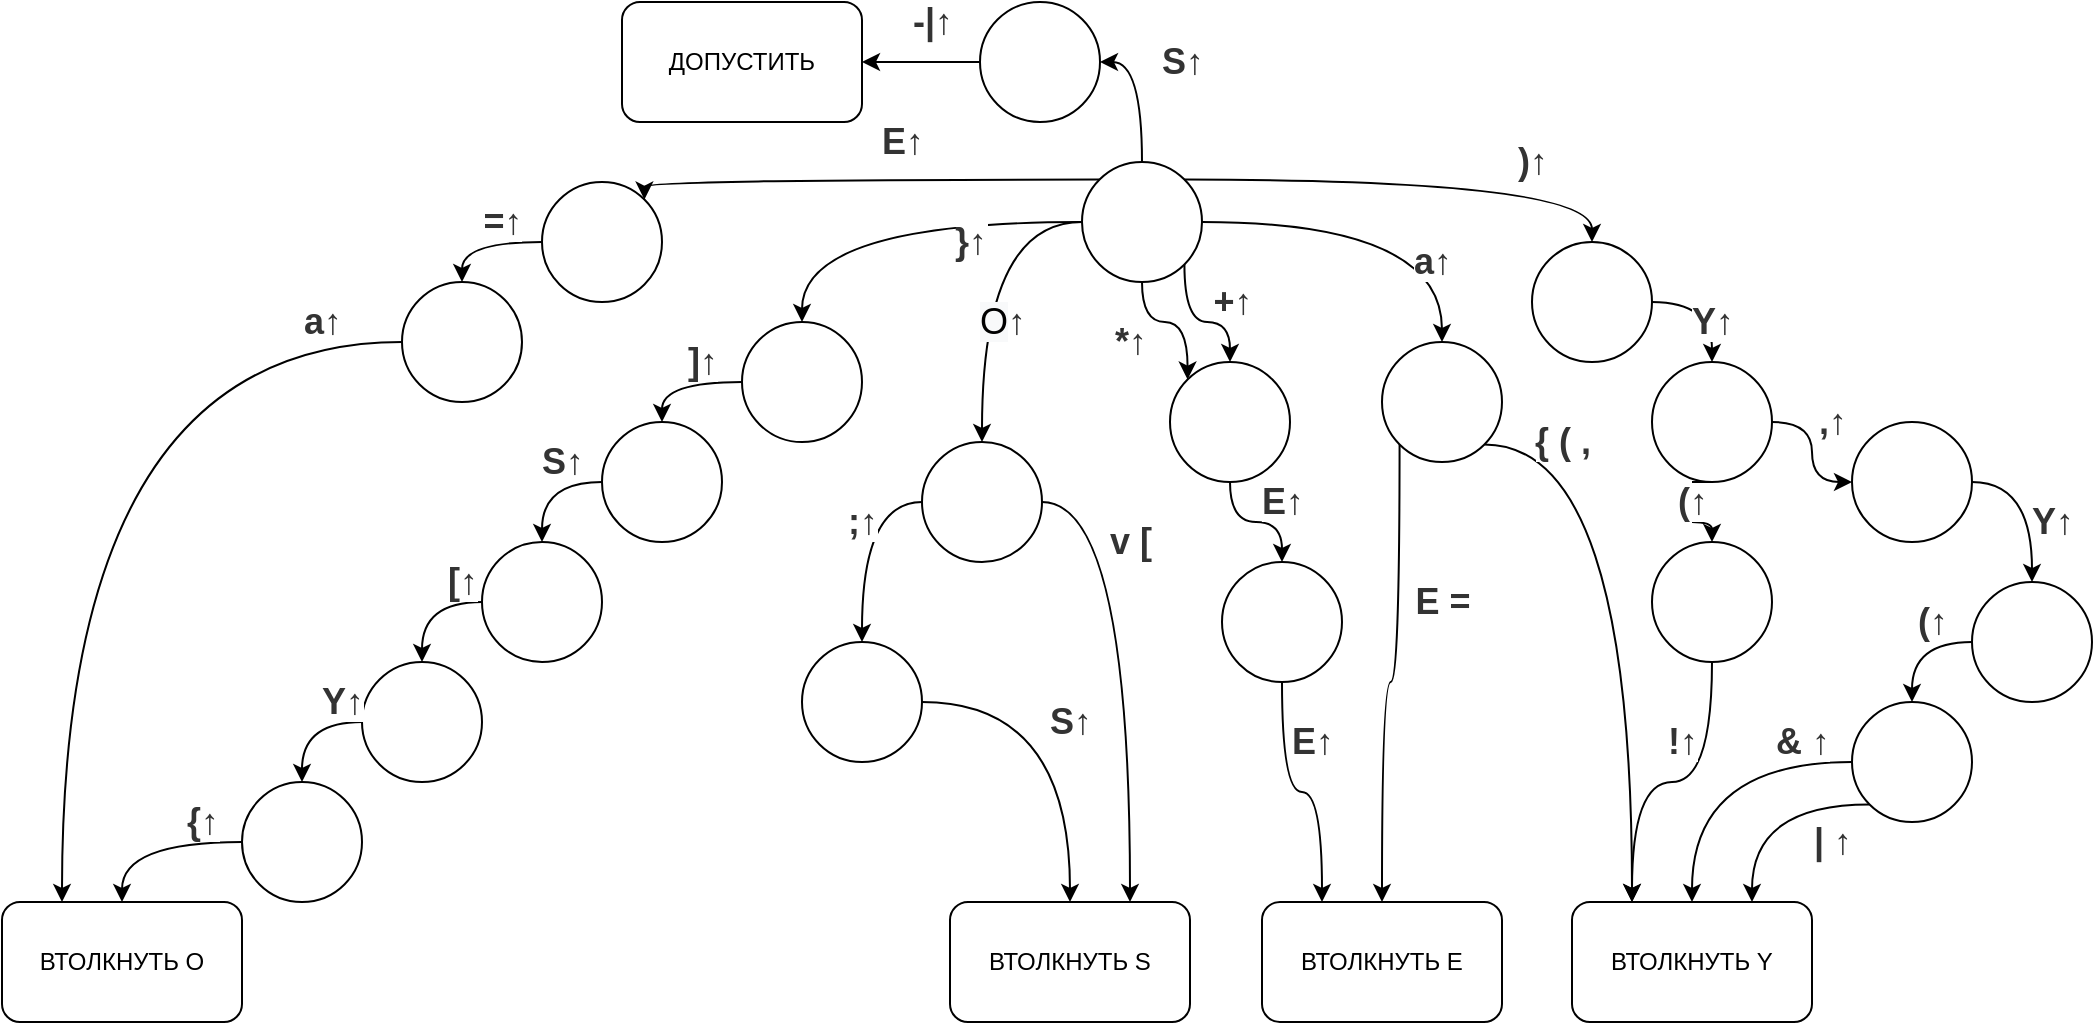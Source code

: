<mxfile version="14.6.6" type="google"><diagram id="JarlGaUZ2LT0lKFGTO26" name="Page-1"><mxGraphModel dx="2249" dy="765" grid="1" gridSize="10" guides="1" tooltips="1" connect="1" arrows="1" fold="1" page="1" pageScale="1" pageWidth="827" pageHeight="1169" math="0" shadow="0"><root><mxCell id="0"/><mxCell id="1" parent="0"/><mxCell id="UvWEBjkboPnPcum2OeB7-4" style="rounded=0;orthogonalLoop=1;jettySize=auto;html=1;exitX=0;exitY=0.5;exitDx=0;exitDy=0;entryX=0.5;entryY=0;entryDx=0;entryDy=0;edgeStyle=orthogonalEdgeStyle;curved=1;" parent="1" source="UvWEBjkboPnPcum2OeB7-1" target="UvWEBjkboPnPcum2OeB7-3" edge="1"><mxGeometry relative="1" as="geometry"><mxPoint x="480" y="200" as="sourcePoint"/></mxGeometry></mxCell><mxCell id="8LQe_bPU5-U6GBDOhduG-15" style="edgeStyle=orthogonalEdgeStyle;curved=1;rounded=0;orthogonalLoop=1;jettySize=auto;html=1;exitX=0;exitY=0.5;exitDx=0;exitDy=0;entryX=0.5;entryY=0;entryDx=0;entryDy=0;" edge="1" parent="1" source="UvWEBjkboPnPcum2OeB7-1" target="8LQe_bPU5-U6GBDOhduG-9"><mxGeometry relative="1" as="geometry"><mxPoint x="488.787" y="178.787" as="sourcePoint"/></mxGeometry></mxCell><mxCell id="8LQe_bPU5-U6GBDOhduG-32" style="edgeStyle=orthogonalEdgeStyle;curved=1;rounded=0;orthogonalLoop=1;jettySize=auto;html=1;exitX=0;exitY=0;exitDx=0;exitDy=0;entryX=1;entryY=0;entryDx=0;entryDy=0;" edge="1" parent="1" source="UvWEBjkboPnPcum2OeB7-1" target="8LQe_bPU5-U6GBDOhduG-30"><mxGeometry relative="1" as="geometry"><Array as="points"><mxPoint x="261" y="129"/></Array></mxGeometry></mxCell><mxCell id="8LQe_bPU5-U6GBDOhduG-42" style="edgeStyle=orthogonalEdgeStyle;curved=1;rounded=0;orthogonalLoop=1;jettySize=auto;html=1;exitX=1;exitY=0;exitDx=0;exitDy=0;entryX=0.5;entryY=0;entryDx=0;entryDy=0;" edge="1" parent="1" source="UvWEBjkboPnPcum2OeB7-1" target="8LQe_bPU5-U6GBDOhduG-39"><mxGeometry relative="1" as="geometry"/></mxCell><mxCell id="8LQe_bPU5-U6GBDOhduG-71" style="edgeStyle=orthogonalEdgeStyle;curved=1;rounded=0;orthogonalLoop=1;jettySize=auto;html=1;exitX=1;exitY=0.5;exitDx=0;exitDy=0;entryX=0.5;entryY=0;entryDx=0;entryDy=0;" edge="1" parent="1" source="UvWEBjkboPnPcum2OeB7-1" target="8LQe_bPU5-U6GBDOhduG-70"><mxGeometry relative="1" as="geometry"/></mxCell><mxCell id="8LQe_bPU5-U6GBDOhduG-80" style="edgeStyle=orthogonalEdgeStyle;curved=1;rounded=0;orthogonalLoop=1;jettySize=auto;html=1;exitX=0.5;exitY=1;exitDx=0;exitDy=0;entryX=0;entryY=0;entryDx=0;entryDy=0;" edge="1" parent="1" source="UvWEBjkboPnPcum2OeB7-1" target="8LQe_bPU5-U6GBDOhduG-79"><mxGeometry relative="1" as="geometry"/></mxCell><mxCell id="8LQe_bPU5-U6GBDOhduG-81" style="edgeStyle=orthogonalEdgeStyle;curved=1;rounded=0;orthogonalLoop=1;jettySize=auto;html=1;exitX=1;exitY=1;exitDx=0;exitDy=0;entryX=0.5;entryY=0;entryDx=0;entryDy=0;" edge="1" parent="1" source="UvWEBjkboPnPcum2OeB7-1" target="8LQe_bPU5-U6GBDOhduG-79"><mxGeometry relative="1" as="geometry"/></mxCell><mxCell id="8LQe_bPU5-U6GBDOhduG-93" style="edgeStyle=orthogonalEdgeStyle;curved=1;rounded=0;orthogonalLoop=1;jettySize=auto;html=1;exitX=0.5;exitY=0;exitDx=0;exitDy=0;entryX=1;entryY=0.5;entryDx=0;entryDy=0;" edge="1" parent="1" source="UvWEBjkboPnPcum2OeB7-1" target="8LQe_bPU5-U6GBDOhduG-91"><mxGeometry relative="1" as="geometry"/></mxCell><mxCell id="UvWEBjkboPnPcum2OeB7-1" value="" style="ellipse;whiteSpace=wrap;html=1;aspect=fixed;" parent="1" vertex="1"><mxGeometry x="480" y="120" width="60" height="60" as="geometry"/></mxCell><mxCell id="8LQe_bPU5-U6GBDOhduG-2" style="edgeStyle=orthogonalEdgeStyle;rounded=0;orthogonalLoop=1;jettySize=auto;html=1;exitX=0;exitY=0.5;exitDx=0;exitDy=0;entryX=0.5;entryY=0;entryDx=0;entryDy=0;curved=1;" edge="1" parent="1" source="UvWEBjkboPnPcum2OeB7-3" target="8LQe_bPU5-U6GBDOhduG-1"><mxGeometry relative="1" as="geometry"/></mxCell><mxCell id="8LQe_bPU5-U6GBDOhduG-7" style="edgeStyle=orthogonalEdgeStyle;curved=1;rounded=0;orthogonalLoop=1;jettySize=auto;html=1;exitX=1;exitY=0.5;exitDx=0;exitDy=0;entryX=0.75;entryY=0;entryDx=0;entryDy=0;" edge="1" parent="1" source="UvWEBjkboPnPcum2OeB7-3" target="8LQe_bPU5-U6GBDOhduG-4"><mxGeometry relative="1" as="geometry"/></mxCell><mxCell id="UvWEBjkboPnPcum2OeB7-3" value="" style="ellipse;whiteSpace=wrap;html=1;aspect=fixed;" parent="1" vertex="1"><mxGeometry x="400" y="260" width="60" height="60" as="geometry"/></mxCell><mxCell id="UvWEBjkboPnPcum2OeB7-6" value="&lt;div style=&quot;text-align: center&quot;&gt;&lt;font style=&quot;font-size: 18px&quot;&gt;&lt;span style=&quot;background-color: rgb(248 , 249 , 250)&quot;&gt;&lt;font&gt;O&lt;/font&gt;&lt;/span&gt;&lt;span style=&quot;background-color: rgb(255 , 255 , 255) ; color: rgb(51 , 51 , 51) ; font-family: &amp;#34;arial&amp;#34; , &amp;#34;helvetica&amp;#34; , sans-serif ; font-weight: 700&quot;&gt;↑&lt;/span&gt;&lt;/font&gt;&lt;/div&gt;" style="text;html=1;align=center;verticalAlign=middle;resizable=0;points=[];autosize=1;strokeColor=none;" parent="1" vertex="1"><mxGeometry x="420" y="190" width="40" height="20" as="geometry"/></mxCell><mxCell id="8LQe_bPU5-U6GBDOhduG-5" style="edgeStyle=orthogonalEdgeStyle;curved=1;rounded=0;orthogonalLoop=1;jettySize=auto;html=1;exitX=1;exitY=0.5;exitDx=0;exitDy=0;entryX=0.5;entryY=0;entryDx=0;entryDy=0;" edge="1" parent="1" source="8LQe_bPU5-U6GBDOhduG-1" target="8LQe_bPU5-U6GBDOhduG-4"><mxGeometry relative="1" as="geometry"/></mxCell><mxCell id="8LQe_bPU5-U6GBDOhduG-1" value="" style="ellipse;whiteSpace=wrap;html=1;aspect=fixed;" vertex="1" parent="1"><mxGeometry x="340" y="360" width="60" height="60" as="geometry"/></mxCell><mxCell id="8LQe_bPU5-U6GBDOhduG-3" value="&lt;div style=&quot;text-align: center&quot;&gt;&lt;font style=&quot;font-size: 18px&quot;&gt;&lt;span style=&quot;background-color: rgb(255 , 255 , 255) ; color: rgb(51 , 51 , 51) ; font-family: &amp;#34;arial&amp;#34; , &amp;#34;helvetica&amp;#34; , sans-serif ; font-weight: 700&quot;&gt;;&lt;/span&gt;&lt;/font&gt;&lt;span style=&quot;background-color: rgb(255 , 255 , 255) ; color: rgb(51 , 51 , 51) ; font-family: &amp;#34;arial&amp;#34; , &amp;#34;helvetica&amp;#34; , sans-serif ; font-weight: 700 ; font-size: 18px&quot;&gt;↑&lt;/span&gt;&lt;/div&gt;" style="text;html=1;align=center;verticalAlign=middle;resizable=0;points=[];autosize=1;strokeColor=none;" vertex="1" parent="1"><mxGeometry x="355" y="290" width="30" height="20" as="geometry"/></mxCell><mxCell id="8LQe_bPU5-U6GBDOhduG-4" value="ВТОЛКНУТЬ S" style="rounded=1;whiteSpace=wrap;html=1;" vertex="1" parent="1"><mxGeometry x="414" y="490" width="120" height="60" as="geometry"/></mxCell><mxCell id="8LQe_bPU5-U6GBDOhduG-6" value="&lt;div style=&quot;text-align: center&quot;&gt;&lt;font style=&quot;font-size: 18px&quot;&gt;&lt;span style=&quot;background-color: rgb(255 , 255 , 255) ; color: rgb(51 , 51 , 51) ; font-family: &amp;#34;arial&amp;#34; , &amp;#34;helvetica&amp;#34; , sans-serif ; font-weight: 700&quot;&gt;S&lt;/span&gt;&lt;/font&gt;&lt;span style=&quot;background-color: rgb(255 , 255 , 255) ; color: rgb(51 , 51 , 51) ; font-family: &amp;#34;arial&amp;#34; , &amp;#34;helvetica&amp;#34; , sans-serif ; font-weight: 700 ; font-size: 18px&quot;&gt;↑&lt;/span&gt;&lt;/div&gt;" style="text;html=1;align=center;verticalAlign=middle;resizable=0;points=[];autosize=1;strokeColor=none;" vertex="1" parent="1"><mxGeometry x="454" y="390" width="40" height="20" as="geometry"/></mxCell><mxCell id="8LQe_bPU5-U6GBDOhduG-8" value="&lt;div style=&quot;text-align: center&quot;&gt;&lt;font style=&quot;font-size: 18px&quot;&gt;&lt;span style=&quot;background-color: rgb(255 , 255 , 255) ; color: rgb(51 , 51 , 51) ; font-family: &amp;#34;arial&amp;#34; , &amp;#34;helvetica&amp;#34; , sans-serif ; font-weight: 700&quot;&gt;v [&lt;/span&gt;&lt;/font&gt;&lt;/div&gt;" style="text;html=1;align=center;verticalAlign=middle;resizable=0;points=[];autosize=1;strokeColor=none;" vertex="1" parent="1"><mxGeometry x="484" y="300" width="40" height="20" as="geometry"/></mxCell><mxCell id="8LQe_bPU5-U6GBDOhduG-18" style="edgeStyle=orthogonalEdgeStyle;curved=1;rounded=0;orthogonalLoop=1;jettySize=auto;html=1;exitX=0;exitY=0.5;exitDx=0;exitDy=0;entryX=0.5;entryY=0;entryDx=0;entryDy=0;" edge="1" parent="1" source="8LQe_bPU5-U6GBDOhduG-9" target="8LQe_bPU5-U6GBDOhduG-10"><mxGeometry relative="1" as="geometry"/></mxCell><mxCell id="8LQe_bPU5-U6GBDOhduG-9" value="" style="ellipse;whiteSpace=wrap;html=1;aspect=fixed;" vertex="1" parent="1"><mxGeometry x="310" y="200" width="60" height="60" as="geometry"/></mxCell><mxCell id="8LQe_bPU5-U6GBDOhduG-19" style="edgeStyle=orthogonalEdgeStyle;curved=1;rounded=0;orthogonalLoop=1;jettySize=auto;html=1;exitX=0;exitY=0.5;exitDx=0;exitDy=0;" edge="1" parent="1" source="8LQe_bPU5-U6GBDOhduG-10" target="8LQe_bPU5-U6GBDOhduG-11"><mxGeometry relative="1" as="geometry"/></mxCell><mxCell id="8LQe_bPU5-U6GBDOhduG-10" value="" style="ellipse;whiteSpace=wrap;html=1;aspect=fixed;" vertex="1" parent="1"><mxGeometry x="240" y="250" width="60" height="60" as="geometry"/></mxCell><mxCell id="8LQe_bPU5-U6GBDOhduG-20" style="edgeStyle=orthogonalEdgeStyle;curved=1;rounded=0;orthogonalLoop=1;jettySize=auto;html=1;exitX=0;exitY=0.5;exitDx=0;exitDy=0;entryX=0.5;entryY=0;entryDx=0;entryDy=0;" edge="1" parent="1" source="8LQe_bPU5-U6GBDOhduG-11" target="8LQe_bPU5-U6GBDOhduG-12"><mxGeometry relative="1" as="geometry"/></mxCell><mxCell id="8LQe_bPU5-U6GBDOhduG-11" value="" style="ellipse;whiteSpace=wrap;html=1;aspect=fixed;" vertex="1" parent="1"><mxGeometry x="180" y="310" width="60" height="60" as="geometry"/></mxCell><mxCell id="8LQe_bPU5-U6GBDOhduG-21" style="edgeStyle=orthogonalEdgeStyle;curved=1;rounded=0;orthogonalLoop=1;jettySize=auto;html=1;exitX=0;exitY=0.5;exitDx=0;exitDy=0;entryX=0.5;entryY=0;entryDx=0;entryDy=0;" edge="1" parent="1" source="8LQe_bPU5-U6GBDOhduG-12" target="8LQe_bPU5-U6GBDOhduG-13"><mxGeometry relative="1" as="geometry"/></mxCell><mxCell id="8LQe_bPU5-U6GBDOhduG-12" value="" style="ellipse;whiteSpace=wrap;html=1;aspect=fixed;" vertex="1" parent="1"><mxGeometry x="120" y="370" width="60" height="60" as="geometry"/></mxCell><mxCell id="8LQe_bPU5-U6GBDOhduG-26" style="edgeStyle=orthogonalEdgeStyle;curved=1;rounded=0;orthogonalLoop=1;jettySize=auto;html=1;exitX=0;exitY=0.5;exitDx=0;exitDy=0;entryX=0.5;entryY=0;entryDx=0;entryDy=0;" edge="1" parent="1" source="8LQe_bPU5-U6GBDOhduG-13" target="8LQe_bPU5-U6GBDOhduG-25"><mxGeometry relative="1" as="geometry"/></mxCell><mxCell id="8LQe_bPU5-U6GBDOhduG-13" value="" style="ellipse;whiteSpace=wrap;html=1;aspect=fixed;" vertex="1" parent="1"><mxGeometry x="60" y="430" width="60" height="60" as="geometry"/></mxCell><mxCell id="8LQe_bPU5-U6GBDOhduG-16" value="&lt;div style=&quot;text-align: center&quot;&gt;&lt;font style=&quot;font-size: 18px&quot;&gt;&lt;span style=&quot;background-color: rgb(255 , 255 , 255) ; color: rgb(51 , 51 , 51) ; font-family: &amp;#34;arial&amp;#34; , &amp;#34;helvetica&amp;#34; , sans-serif ; font-weight: 700&quot;&gt;}↑&lt;/span&gt;&lt;/font&gt;&lt;/div&gt;" style="text;html=1;align=center;verticalAlign=middle;resizable=0;points=[];autosize=1;strokeColor=none;" vertex="1" parent="1"><mxGeometry x="409" y="150" width="30" height="20" as="geometry"/></mxCell><mxCell id="8LQe_bPU5-U6GBDOhduG-17" value="&lt;div style=&quot;text-align: center&quot;&gt;&lt;font style=&quot;font-size: 18px&quot;&gt;&lt;span style=&quot;background-color: rgb(255 , 255 , 255) ; color: rgb(51 , 51 , 51) ; font-family: &amp;#34;arial&amp;#34; , &amp;#34;helvetica&amp;#34; , sans-serif ; font-weight: 700&quot;&gt;]↑&lt;/span&gt;&lt;/font&gt;&lt;/div&gt;" style="text;html=1;align=center;verticalAlign=middle;resizable=0;points=[];autosize=1;strokeColor=none;" vertex="1" parent="1"><mxGeometry x="275" y="210" width="30" height="20" as="geometry"/></mxCell><mxCell id="8LQe_bPU5-U6GBDOhduG-22" value="&lt;div style=&quot;text-align: center&quot;&gt;&lt;font style=&quot;font-size: 18px&quot;&gt;&lt;span style=&quot;background-color: rgb(255 , 255 , 255) ; color: rgb(51 , 51 , 51) ; font-family: &amp;#34;arial&amp;#34; , &amp;#34;helvetica&amp;#34; , sans-serif ; font-weight: 700&quot;&gt;S↑&lt;/span&gt;&lt;/font&gt;&lt;/div&gt;" style="text;html=1;align=center;verticalAlign=middle;resizable=0;points=[];autosize=1;strokeColor=none;" vertex="1" parent="1"><mxGeometry x="200" y="260" width="40" height="20" as="geometry"/></mxCell><mxCell id="8LQe_bPU5-U6GBDOhduG-23" value="&lt;div style=&quot;text-align: center&quot;&gt;&lt;font style=&quot;font-size: 18px&quot;&gt;&lt;span style=&quot;background-color: rgb(255 , 255 , 255) ; color: rgb(51 , 51 , 51) ; font-family: &amp;#34;arial&amp;#34; , &amp;#34;helvetica&amp;#34; , sans-serif ; font-weight: 700&quot;&gt;[↑&lt;/span&gt;&lt;/font&gt;&lt;/div&gt;" style="text;html=1;align=center;verticalAlign=middle;resizable=0;points=[];autosize=1;strokeColor=none;" vertex="1" parent="1"><mxGeometry x="155" y="320" width="30" height="20" as="geometry"/></mxCell><mxCell id="8LQe_bPU5-U6GBDOhduG-24" value="&lt;div style=&quot;text-align: center&quot;&gt;&lt;font style=&quot;font-size: 18px&quot;&gt;&lt;span style=&quot;background-color: rgb(255 , 255 , 255) ; color: rgb(51 , 51 , 51) ; font-family: &amp;#34;arial&amp;#34; , &amp;#34;helvetica&amp;#34; , sans-serif ; font-weight: 700&quot;&gt;Y↑&lt;/span&gt;&lt;/font&gt;&lt;/div&gt;" style="text;html=1;align=center;verticalAlign=middle;resizable=0;points=[];autosize=1;strokeColor=none;" vertex="1" parent="1"><mxGeometry x="90" y="380" width="40" height="20" as="geometry"/></mxCell><mxCell id="8LQe_bPU5-U6GBDOhduG-25" value="ВТОЛКНУТЬ O" style="rounded=1;whiteSpace=wrap;html=1;" vertex="1" parent="1"><mxGeometry x="-60" y="490" width="120" height="60" as="geometry"/></mxCell><mxCell id="8LQe_bPU5-U6GBDOhduG-29" value="&lt;div style=&quot;text-align: center&quot;&gt;&lt;font style=&quot;font-size: 18px&quot;&gt;&lt;span style=&quot;background-color: rgb(255 , 255 , 255) ; color: rgb(51 , 51 , 51) ; font-family: &amp;#34;arial&amp;#34; , &amp;#34;helvetica&amp;#34; , sans-serif ; font-weight: 700&quot;&gt;{↑&lt;/span&gt;&lt;/font&gt;&lt;/div&gt;" style="text;html=1;align=center;verticalAlign=middle;resizable=0;points=[];autosize=1;strokeColor=none;" vertex="1" parent="1"><mxGeometry x="25" y="440" width="30" height="20" as="geometry"/></mxCell><mxCell id="8LQe_bPU5-U6GBDOhduG-33" style="edgeStyle=orthogonalEdgeStyle;curved=1;rounded=0;orthogonalLoop=1;jettySize=auto;html=1;exitX=0;exitY=0.5;exitDx=0;exitDy=0;entryX=0.5;entryY=0;entryDx=0;entryDy=0;" edge="1" parent="1" source="8LQe_bPU5-U6GBDOhduG-30" target="8LQe_bPU5-U6GBDOhduG-31"><mxGeometry relative="1" as="geometry"/></mxCell><mxCell id="8LQe_bPU5-U6GBDOhduG-30" value="" style="ellipse;whiteSpace=wrap;html=1;aspect=fixed;" vertex="1" parent="1"><mxGeometry x="210" y="130" width="60" height="60" as="geometry"/></mxCell><mxCell id="8LQe_bPU5-U6GBDOhduG-34" style="edgeStyle=orthogonalEdgeStyle;curved=1;rounded=0;orthogonalLoop=1;jettySize=auto;html=1;exitX=0;exitY=0.5;exitDx=0;exitDy=0;entryX=0.25;entryY=0;entryDx=0;entryDy=0;" edge="1" parent="1" source="8LQe_bPU5-U6GBDOhduG-31" target="8LQe_bPU5-U6GBDOhduG-25"><mxGeometry relative="1" as="geometry"/></mxCell><mxCell id="8LQe_bPU5-U6GBDOhduG-31" value="" style="ellipse;whiteSpace=wrap;html=1;aspect=fixed;" vertex="1" parent="1"><mxGeometry x="140" y="180" width="60" height="60" as="geometry"/></mxCell><mxCell id="8LQe_bPU5-U6GBDOhduG-35" value="&lt;div style=&quot;text-align: center&quot;&gt;&lt;font style=&quot;font-size: 18px&quot;&gt;&lt;span style=&quot;background-color: rgb(255 , 255 , 255) ; color: rgb(51 , 51 , 51) ; font-family: &amp;#34;arial&amp;#34; , &amp;#34;helvetica&amp;#34; , sans-serif ; font-weight: 700&quot;&gt;E↑&lt;/span&gt;&lt;/font&gt;&lt;/div&gt;" style="text;html=1;align=center;verticalAlign=middle;resizable=0;points=[];autosize=1;strokeColor=none;" vertex="1" parent="1"><mxGeometry x="370" y="100" width="40" height="20" as="geometry"/></mxCell><mxCell id="8LQe_bPU5-U6GBDOhduG-36" value="&lt;div style=&quot;text-align: center&quot;&gt;&lt;font style=&quot;font-size: 18px&quot;&gt;&lt;span style=&quot;background-color: rgb(255 , 255 , 255) ; color: rgb(51 , 51 , 51) ; font-family: &amp;#34;arial&amp;#34; , &amp;#34;helvetica&amp;#34; , sans-serif ; font-weight: 700&quot;&gt;=↑&lt;/span&gt;&lt;/font&gt;&lt;/div&gt;" style="text;html=1;align=center;verticalAlign=middle;resizable=0;points=[];autosize=1;strokeColor=none;" vertex="1" parent="1"><mxGeometry x="170" y="140" width="40" height="20" as="geometry"/></mxCell><mxCell id="8LQe_bPU5-U6GBDOhduG-37" value="&lt;div style=&quot;text-align: center&quot;&gt;&lt;font style=&quot;font-size: 18px&quot;&gt;&lt;span style=&quot;background-color: rgb(255 , 255 , 255) ; color: rgb(51 , 51 , 51) ; font-family: &amp;#34;arial&amp;#34; , &amp;#34;helvetica&amp;#34; , sans-serif ; font-weight: 700&quot;&gt;a↑&lt;/span&gt;&lt;/font&gt;&lt;/div&gt;" style="text;html=1;align=center;verticalAlign=middle;resizable=0;points=[];autosize=1;strokeColor=none;" vertex="1" parent="1"><mxGeometry x="85" y="190" width="30" height="20" as="geometry"/></mxCell><mxCell id="8LQe_bPU5-U6GBDOhduG-38" value="ВТОЛКНУТЬ Y" style="rounded=1;whiteSpace=wrap;html=1;" vertex="1" parent="1"><mxGeometry x="725" y="490" width="120" height="60" as="geometry"/></mxCell><mxCell id="8LQe_bPU5-U6GBDOhduG-46" style="edgeStyle=orthogonalEdgeStyle;curved=1;rounded=0;orthogonalLoop=1;jettySize=auto;html=1;exitX=1;exitY=0.5;exitDx=0;exitDy=0;entryX=0.5;entryY=0;entryDx=0;entryDy=0;" edge="1" parent="1" source="8LQe_bPU5-U6GBDOhduG-39" target="8LQe_bPU5-U6GBDOhduG-40"><mxGeometry relative="1" as="geometry"/></mxCell><mxCell id="8LQe_bPU5-U6GBDOhduG-39" value="" style="ellipse;whiteSpace=wrap;html=1;aspect=fixed;" vertex="1" parent="1"><mxGeometry x="705" y="160" width="60" height="60" as="geometry"/></mxCell><mxCell id="8LQe_bPU5-U6GBDOhduG-49" style="edgeStyle=orthogonalEdgeStyle;curved=1;rounded=0;orthogonalLoop=1;jettySize=auto;html=1;exitX=1;exitY=0.5;exitDx=0;exitDy=0;entryX=0;entryY=0.5;entryDx=0;entryDy=0;" edge="1" parent="1" source="8LQe_bPU5-U6GBDOhduG-40" target="8LQe_bPU5-U6GBDOhduG-47"><mxGeometry relative="1" as="geometry"/></mxCell><mxCell id="8LQe_bPU5-U6GBDOhduG-61" style="edgeStyle=orthogonalEdgeStyle;curved=1;rounded=0;orthogonalLoop=1;jettySize=auto;html=1;exitX=0.5;exitY=1;exitDx=0;exitDy=0;entryX=0.5;entryY=0;entryDx=0;entryDy=0;startArrow=none;" edge="1" parent="1" source="8LQe_bPU5-U6GBDOhduG-62" target="8LQe_bPU5-U6GBDOhduG-60"><mxGeometry relative="1" as="geometry"/></mxCell><mxCell id="8LQe_bPU5-U6GBDOhduG-40" value="" style="ellipse;whiteSpace=wrap;html=1;aspect=fixed;" vertex="1" parent="1"><mxGeometry x="765" y="220" width="60" height="60" as="geometry"/></mxCell><mxCell id="8LQe_bPU5-U6GBDOhduG-56" style="edgeStyle=orthogonalEdgeStyle;curved=1;rounded=0;orthogonalLoop=1;jettySize=auto;html=1;exitX=0;exitY=0.5;exitDx=0;exitDy=0;entryX=0.5;entryY=0;entryDx=0;entryDy=0;" edge="1" parent="1" source="8LQe_bPU5-U6GBDOhduG-41" target="8LQe_bPU5-U6GBDOhduG-55"><mxGeometry relative="1" as="geometry"/></mxCell><mxCell id="8LQe_bPU5-U6GBDOhduG-41" value="" style="ellipse;whiteSpace=wrap;html=1;aspect=fixed;" vertex="1" parent="1"><mxGeometry x="925" y="330" width="60" height="60" as="geometry"/></mxCell><mxCell id="8LQe_bPU5-U6GBDOhduG-44" value="&lt;div style=&quot;text-align: center&quot;&gt;&lt;font style=&quot;font-size: 18px&quot;&gt;&lt;span style=&quot;background-color: rgb(255 , 255 , 255) ; color: rgb(51 , 51 , 51) ; font-family: &amp;#34;arial&amp;#34; , &amp;#34;helvetica&amp;#34; , sans-serif ; font-weight: 700&quot;&gt;)↑&lt;/span&gt;&lt;/font&gt;&lt;/div&gt;" style="text;html=1;align=center;verticalAlign=middle;resizable=0;points=[];autosize=1;strokeColor=none;" vertex="1" parent="1"><mxGeometry x="690" y="110" width="30" height="20" as="geometry"/></mxCell><mxCell id="8LQe_bPU5-U6GBDOhduG-45" value="&lt;div style=&quot;text-align: center&quot;&gt;&lt;font style=&quot;font-size: 18px&quot;&gt;&lt;span style=&quot;background-color: rgb(255 , 255 , 255) ; color: rgb(51 , 51 , 51) ; font-family: &amp;#34;arial&amp;#34; , &amp;#34;helvetica&amp;#34; , sans-serif ; font-weight: 700&quot;&gt;Y↑&lt;/span&gt;&lt;/font&gt;&lt;/div&gt;" style="text;html=1;align=center;verticalAlign=middle;resizable=0;points=[];autosize=1;strokeColor=none;" vertex="1" parent="1"><mxGeometry x="775" y="190" width="40" height="20" as="geometry"/></mxCell><mxCell id="8LQe_bPU5-U6GBDOhduG-53" style="edgeStyle=orthogonalEdgeStyle;curved=1;rounded=0;orthogonalLoop=1;jettySize=auto;html=1;exitX=1;exitY=0.5;exitDx=0;exitDy=0;entryX=0.5;entryY=0;entryDx=0;entryDy=0;" edge="1" parent="1" source="8LQe_bPU5-U6GBDOhduG-47" target="8LQe_bPU5-U6GBDOhduG-41"><mxGeometry relative="1" as="geometry"/></mxCell><mxCell id="8LQe_bPU5-U6GBDOhduG-47" value="" style="ellipse;whiteSpace=wrap;html=1;aspect=fixed;" vertex="1" parent="1"><mxGeometry x="865" y="250" width="60" height="60" as="geometry"/></mxCell><mxCell id="8LQe_bPU5-U6GBDOhduG-50" value="&lt;div style=&quot;text-align: center&quot;&gt;&lt;font style=&quot;font-size: 18px&quot;&gt;&lt;span style=&quot;background-color: rgb(255 , 255 , 255) ; color: rgb(51 , 51 , 51) ; font-family: &amp;#34;arial&amp;#34; , &amp;#34;helvetica&amp;#34; , sans-serif ; font-weight: 700&quot;&gt;,↑&lt;/span&gt;&lt;/font&gt;&lt;/div&gt;" style="text;html=1;align=center;verticalAlign=middle;resizable=0;points=[];autosize=1;strokeColor=none;" vertex="1" parent="1"><mxGeometry x="840" y="240" width="30" height="20" as="geometry"/></mxCell><mxCell id="8LQe_bPU5-U6GBDOhduG-54" value="&lt;div style=&quot;text-align: center&quot;&gt;&lt;font style=&quot;font-size: 18px&quot;&gt;&lt;span style=&quot;background-color: rgb(255 , 255 , 255) ; color: rgb(51 , 51 , 51) ; font-family: &amp;#34;arial&amp;#34; , &amp;#34;helvetica&amp;#34; , sans-serif ; font-weight: 700&quot;&gt;Y↑&lt;/span&gt;&lt;/font&gt;&lt;/div&gt;" style="text;html=1;align=center;verticalAlign=middle;resizable=0;points=[];autosize=1;strokeColor=none;" vertex="1" parent="1"><mxGeometry x="945" y="290" width="40" height="20" as="geometry"/></mxCell><mxCell id="8LQe_bPU5-U6GBDOhduG-58" style="edgeStyle=orthogonalEdgeStyle;curved=1;rounded=0;orthogonalLoop=1;jettySize=auto;html=1;exitX=0;exitY=0.5;exitDx=0;exitDy=0;entryX=0.5;entryY=0;entryDx=0;entryDy=0;" edge="1" parent="1" source="8LQe_bPU5-U6GBDOhduG-55" target="8LQe_bPU5-U6GBDOhduG-38"><mxGeometry relative="1" as="geometry"/></mxCell><mxCell id="8LQe_bPU5-U6GBDOhduG-66" style="edgeStyle=orthogonalEdgeStyle;curved=1;rounded=0;orthogonalLoop=1;jettySize=auto;html=1;exitX=0;exitY=1;exitDx=0;exitDy=0;entryX=0.75;entryY=0;entryDx=0;entryDy=0;" edge="1" parent="1" source="8LQe_bPU5-U6GBDOhduG-55" target="8LQe_bPU5-U6GBDOhduG-38"><mxGeometry relative="1" as="geometry"/></mxCell><mxCell id="8LQe_bPU5-U6GBDOhduG-55" value="" style="ellipse;whiteSpace=wrap;html=1;aspect=fixed;" vertex="1" parent="1"><mxGeometry x="865" y="390" width="60" height="60" as="geometry"/></mxCell><mxCell id="8LQe_bPU5-U6GBDOhduG-57" value="&lt;div style=&quot;text-align: center&quot;&gt;&lt;font style=&quot;font-size: 18px&quot;&gt;&lt;span style=&quot;background-color: rgb(255 , 255 , 255) ; color: rgb(51 , 51 , 51) ; font-family: &amp;#34;arial&amp;#34; , &amp;#34;helvetica&amp;#34; , sans-serif ; font-weight: 700&quot;&gt;(↑&lt;/span&gt;&lt;/font&gt;&lt;/div&gt;" style="text;html=1;align=center;verticalAlign=middle;resizable=0;points=[];autosize=1;strokeColor=none;" vertex="1" parent="1"><mxGeometry x="890" y="340" width="30" height="20" as="geometry"/></mxCell><mxCell id="8LQe_bPU5-U6GBDOhduG-59" value="&lt;div style=&quot;text-align: center&quot;&gt;&lt;font style=&quot;font-size: 18px&quot;&gt;&lt;span style=&quot;background-color: rgb(255 , 255 , 255) ; color: rgb(51 , 51 , 51) ; font-family: &amp;#34;arial&amp;#34; , &amp;#34;helvetica&amp;#34; , sans-serif ; font-weight: 700&quot;&gt;&amp;amp; ↑&lt;/span&gt;&lt;/font&gt;&lt;/div&gt;" style="text;html=1;align=center;verticalAlign=middle;resizable=0;points=[];autosize=1;strokeColor=none;" vertex="1" parent="1"><mxGeometry x="820" y="400" width="40" height="20" as="geometry"/></mxCell><mxCell id="8LQe_bPU5-U6GBDOhduG-64" style="edgeStyle=orthogonalEdgeStyle;curved=1;rounded=0;orthogonalLoop=1;jettySize=auto;html=1;exitX=0.5;exitY=1;exitDx=0;exitDy=0;entryX=0.25;entryY=0;entryDx=0;entryDy=0;" edge="1" parent="1" source="8LQe_bPU5-U6GBDOhduG-60" target="8LQe_bPU5-U6GBDOhduG-38"><mxGeometry relative="1" as="geometry"/></mxCell><mxCell id="8LQe_bPU5-U6GBDOhduG-60" value="" style="ellipse;whiteSpace=wrap;html=1;aspect=fixed;" vertex="1" parent="1"><mxGeometry x="765" y="310" width="60" height="60" as="geometry"/></mxCell><mxCell id="8LQe_bPU5-U6GBDOhduG-62" value="&lt;div style=&quot;text-align: center&quot;&gt;&lt;font style=&quot;font-size: 18px&quot;&gt;&lt;span style=&quot;background-color: rgb(255 , 255 , 255) ; color: rgb(51 , 51 , 51) ; font-family: &amp;#34;arial&amp;#34; , &amp;#34;helvetica&amp;#34; , sans-serif ; font-weight: 700&quot;&gt;(↑&lt;/span&gt;&lt;/font&gt;&lt;/div&gt;" style="text;html=1;align=center;verticalAlign=middle;resizable=0;points=[];autosize=1;strokeColor=none;" vertex="1" parent="1"><mxGeometry x="770" y="280" width="30" height="20" as="geometry"/></mxCell><mxCell id="8LQe_bPU5-U6GBDOhduG-63" value="" style="edgeStyle=orthogonalEdgeStyle;curved=1;rounded=0;orthogonalLoop=1;jettySize=auto;html=1;exitX=0.5;exitY=1;exitDx=0;exitDy=0;entryX=0.5;entryY=0;entryDx=0;entryDy=0;endArrow=none;" edge="1" parent="1" source="8LQe_bPU5-U6GBDOhduG-40" target="8LQe_bPU5-U6GBDOhduG-62"><mxGeometry relative="1" as="geometry"><mxPoint x="795" y="280" as="sourcePoint"/><mxPoint x="795" y="310" as="targetPoint"/></mxGeometry></mxCell><mxCell id="8LQe_bPU5-U6GBDOhduG-65" value="&lt;div style=&quot;text-align: center&quot;&gt;&lt;font style=&quot;font-size: 18px&quot;&gt;&lt;span style=&quot;background-color: rgb(255 , 255 , 255) ; color: rgb(51 , 51 , 51) ; font-family: &amp;#34;arial&amp;#34; , &amp;#34;helvetica&amp;#34; , sans-serif ; font-weight: 700&quot;&gt;!↑&lt;/span&gt;&lt;/font&gt;&lt;/div&gt;" style="text;html=1;align=center;verticalAlign=middle;resizable=0;points=[];autosize=1;strokeColor=none;" vertex="1" parent="1"><mxGeometry x="765" y="400" width="30" height="20" as="geometry"/></mxCell><mxCell id="8LQe_bPU5-U6GBDOhduG-67" value="&lt;div style=&quot;text-align: center&quot;&gt;&lt;font style=&quot;font-size: 18px&quot;&gt;&lt;span style=&quot;background-color: rgb(255 , 255 , 255) ; color: rgb(51 , 51 , 51) ; font-family: &amp;#34;arial&amp;#34; , &amp;#34;helvetica&amp;#34; , sans-serif ; font-weight: 700&quot;&gt;| ↑&lt;/span&gt;&lt;/font&gt;&lt;/div&gt;" style="text;html=1;align=center;verticalAlign=middle;resizable=0;points=[];autosize=1;strokeColor=none;" vertex="1" parent="1"><mxGeometry x="840" y="450" width="30" height="20" as="geometry"/></mxCell><mxCell id="8LQe_bPU5-U6GBDOhduG-74" style="edgeStyle=orthogonalEdgeStyle;curved=1;rounded=0;orthogonalLoop=1;jettySize=auto;html=1;exitX=0;exitY=1;exitDx=0;exitDy=0;entryX=0.5;entryY=0;entryDx=0;entryDy=0;" edge="1" parent="1" source="8LQe_bPU5-U6GBDOhduG-70" target="8LQe_bPU5-U6GBDOhduG-73"><mxGeometry relative="1" as="geometry"/></mxCell><mxCell id="8LQe_bPU5-U6GBDOhduG-75" style="edgeStyle=orthogonalEdgeStyle;curved=1;rounded=0;orthogonalLoop=1;jettySize=auto;html=1;exitX=1;exitY=1;exitDx=0;exitDy=0;entryX=0.25;entryY=0;entryDx=0;entryDy=0;" edge="1" parent="1" source="8LQe_bPU5-U6GBDOhduG-70" target="8LQe_bPU5-U6GBDOhduG-38"><mxGeometry relative="1" as="geometry"/></mxCell><mxCell id="8LQe_bPU5-U6GBDOhduG-70" value="" style="ellipse;whiteSpace=wrap;html=1;aspect=fixed;" vertex="1" parent="1"><mxGeometry x="630" y="210" width="60" height="60" as="geometry"/></mxCell><mxCell id="8LQe_bPU5-U6GBDOhduG-72" value="&lt;div style=&quot;text-align: center&quot;&gt;&lt;font style=&quot;font-size: 18px&quot;&gt;&lt;span style=&quot;background-color: rgb(255 , 255 , 255) ; color: rgb(51 , 51 , 51) ; font-family: &amp;#34;arial&amp;#34; , &amp;#34;helvetica&amp;#34; , sans-serif ; font-weight: 700&quot;&gt;a↑&lt;/span&gt;&lt;/font&gt;&lt;/div&gt;" style="text;html=1;align=center;verticalAlign=middle;resizable=0;points=[];autosize=1;strokeColor=none;" vertex="1" parent="1"><mxGeometry x="640" y="160" width="30" height="20" as="geometry"/></mxCell><mxCell id="8LQe_bPU5-U6GBDOhduG-73" value="ВТОЛКНУТЬ E" style="rounded=1;whiteSpace=wrap;html=1;" vertex="1" parent="1"><mxGeometry x="570" y="490" width="120" height="60" as="geometry"/></mxCell><mxCell id="8LQe_bPU5-U6GBDOhduG-77" value="&lt;div style=&quot;text-align: center&quot;&gt;&lt;font color=&quot;#333333&quot; face=&quot;arial, helvetica, sans-serif&quot;&gt;&lt;span style=&quot;font-size: 18px ; background-color: rgb(255 , 255 , 255)&quot;&gt;&lt;b&gt;E =&lt;/b&gt;&lt;/span&gt;&lt;/font&gt;&lt;/div&gt;" style="text;html=1;align=center;verticalAlign=middle;resizable=0;points=[];autosize=1;strokeColor=none;" vertex="1" parent="1"><mxGeometry x="640" y="330" width="40" height="20" as="geometry"/></mxCell><mxCell id="8LQe_bPU5-U6GBDOhduG-78" value="&lt;div style=&quot;text-align: center&quot;&gt;&lt;font color=&quot;#333333&quot; face=&quot;arial, helvetica, sans-serif&quot;&gt;&lt;span style=&quot;font-size: 18px ; background-color: rgb(255 , 255 , 255)&quot;&gt;&lt;b&gt;{ ( ,&lt;/b&gt;&lt;/span&gt;&lt;/font&gt;&lt;/div&gt;" style="text;html=1;align=center;verticalAlign=middle;resizable=0;points=[];autosize=1;strokeColor=none;" vertex="1" parent="1"><mxGeometry x="700" y="250" width="40" height="20" as="geometry"/></mxCell><mxCell id="8LQe_bPU5-U6GBDOhduG-86" style="edgeStyle=orthogonalEdgeStyle;curved=1;rounded=0;orthogonalLoop=1;jettySize=auto;html=1;exitX=0.5;exitY=1;exitDx=0;exitDy=0;entryX=0.5;entryY=0;entryDx=0;entryDy=0;" edge="1" parent="1" source="8LQe_bPU5-U6GBDOhduG-79" target="8LQe_bPU5-U6GBDOhduG-84"><mxGeometry relative="1" as="geometry"/></mxCell><mxCell id="8LQe_bPU5-U6GBDOhduG-79" value="" style="ellipse;whiteSpace=wrap;html=1;aspect=fixed;" vertex="1" parent="1"><mxGeometry x="524" y="220" width="60" height="60" as="geometry"/></mxCell><mxCell id="8LQe_bPU5-U6GBDOhduG-82" value="&lt;div style=&quot;text-align: center&quot;&gt;&lt;font style=&quot;font-size: 18px&quot;&gt;&lt;span style=&quot;background-color: rgb(255 , 255 , 255) ; color: rgb(51 , 51 , 51) ; font-family: &amp;#34;arial&amp;#34; , &amp;#34;helvetica&amp;#34; , sans-serif ; font-weight: 700&quot;&gt;+↑&lt;/span&gt;&lt;/font&gt;&lt;/div&gt;" style="text;html=1;align=center;verticalAlign=middle;resizable=0;points=[];autosize=1;strokeColor=none;" vertex="1" parent="1"><mxGeometry x="535" y="180" width="40" height="20" as="geometry"/></mxCell><mxCell id="8LQe_bPU5-U6GBDOhduG-83" value="&lt;div style=&quot;text-align: center&quot;&gt;&lt;font style=&quot;font-size: 18px&quot;&gt;&lt;span style=&quot;background-color: rgb(255 , 255 , 255) ; color: rgb(51 , 51 , 51) ; font-family: &amp;#34;arial&amp;#34; , &amp;#34;helvetica&amp;#34; , sans-serif ; font-weight: 700&quot;&gt;*↑&lt;/span&gt;&lt;/font&gt;&lt;/div&gt;" style="text;html=1;align=center;verticalAlign=middle;resizable=0;points=[];autosize=1;strokeColor=none;" vertex="1" parent="1"><mxGeometry x="489" y="200" width="30" height="20" as="geometry"/></mxCell><mxCell id="8LQe_bPU5-U6GBDOhduG-88" style="edgeStyle=orthogonalEdgeStyle;curved=1;rounded=0;orthogonalLoop=1;jettySize=auto;html=1;exitX=0.5;exitY=1;exitDx=0;exitDy=0;entryX=0.25;entryY=0;entryDx=0;entryDy=0;" edge="1" parent="1" source="8LQe_bPU5-U6GBDOhduG-84" target="8LQe_bPU5-U6GBDOhduG-73"><mxGeometry relative="1" as="geometry"/></mxCell><mxCell id="8LQe_bPU5-U6GBDOhduG-84" value="" style="ellipse;whiteSpace=wrap;html=1;aspect=fixed;" vertex="1" parent="1"><mxGeometry x="550" y="320" width="60" height="60" as="geometry"/></mxCell><mxCell id="8LQe_bPU5-U6GBDOhduG-87" value="&lt;div style=&quot;text-align: center&quot;&gt;&lt;font style=&quot;font-size: 18px&quot;&gt;&lt;span style=&quot;background-color: rgb(255 , 255 , 255) ; color: rgb(51 , 51 , 51) ; font-family: &amp;#34;arial&amp;#34; , &amp;#34;helvetica&amp;#34; , sans-serif ; font-weight: 700&quot;&gt;E↑&lt;/span&gt;&lt;/font&gt;&lt;/div&gt;" style="text;html=1;align=center;verticalAlign=middle;resizable=0;points=[];autosize=1;strokeColor=none;" vertex="1" parent="1"><mxGeometry x="560" y="280" width="40" height="20" as="geometry"/></mxCell><mxCell id="8LQe_bPU5-U6GBDOhduG-89" value="&lt;div style=&quot;text-align: center&quot;&gt;&lt;font style=&quot;font-size: 18px&quot;&gt;&lt;span style=&quot;background-color: rgb(255 , 255 , 255) ; color: rgb(51 , 51 , 51) ; font-family: &amp;#34;arial&amp;#34; , &amp;#34;helvetica&amp;#34; , sans-serif ; font-weight: 700&quot;&gt;E↑&lt;/span&gt;&lt;/font&gt;&lt;/div&gt;" style="text;html=1;align=center;verticalAlign=middle;resizable=0;points=[];autosize=1;strokeColor=none;" vertex="1" parent="1"><mxGeometry x="575" y="400" width="40" height="20" as="geometry"/></mxCell><mxCell id="8LQe_bPU5-U6GBDOhduG-90" value="ДОПУСТИТЬ" style="rounded=1;whiteSpace=wrap;html=1;" vertex="1" parent="1"><mxGeometry x="250" y="40" width="120" height="60" as="geometry"/></mxCell><mxCell id="8LQe_bPU5-U6GBDOhduG-96" style="edgeStyle=orthogonalEdgeStyle;curved=1;rounded=0;orthogonalLoop=1;jettySize=auto;html=1;exitX=0;exitY=0.5;exitDx=0;exitDy=0;entryX=1;entryY=0.5;entryDx=0;entryDy=0;" edge="1" parent="1" source="8LQe_bPU5-U6GBDOhduG-91" target="8LQe_bPU5-U6GBDOhduG-90"><mxGeometry relative="1" as="geometry"/></mxCell><mxCell id="8LQe_bPU5-U6GBDOhduG-91" value="" style="ellipse;whiteSpace=wrap;html=1;aspect=fixed;" vertex="1" parent="1"><mxGeometry x="429" y="40" width="60" height="60" as="geometry"/></mxCell><mxCell id="8LQe_bPU5-U6GBDOhduG-94" value="&lt;div style=&quot;text-align: center&quot;&gt;&lt;font style=&quot;font-size: 18px&quot;&gt;&lt;span style=&quot;background-color: rgb(255 , 255 , 255) ; color: rgb(51 , 51 , 51) ; font-family: &amp;#34;arial&amp;#34; , &amp;#34;helvetica&amp;#34; , sans-serif ; font-weight: 700&quot;&gt;S↑&lt;/span&gt;&lt;/font&gt;&lt;/div&gt;" style="text;html=1;align=center;verticalAlign=middle;resizable=0;points=[];autosize=1;strokeColor=none;" vertex="1" parent="1"><mxGeometry x="510" y="60" width="40" height="20" as="geometry"/></mxCell><mxCell id="8LQe_bPU5-U6GBDOhduG-95" value="&lt;div style=&quot;text-align: center&quot;&gt;&lt;font style=&quot;font-size: 18px&quot;&gt;&lt;span style=&quot;background-color: rgb(255 , 255 , 255) ; color: rgb(51 , 51 , 51) ; font-family: &amp;#34;arial&amp;#34; , &amp;#34;helvetica&amp;#34; , sans-serif ; font-weight: 700&quot;&gt;-|↑&lt;/span&gt;&lt;/font&gt;&lt;/div&gt;" style="text;html=1;align=center;verticalAlign=middle;resizable=0;points=[];autosize=1;strokeColor=none;" vertex="1" parent="1"><mxGeometry x="385" y="40" width="40" height="20" as="geometry"/></mxCell></root></mxGraphModel></diagram></mxfile>